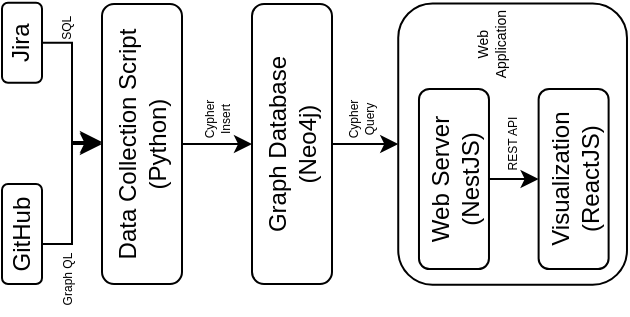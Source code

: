 <mxfile version="21.2.9" type="github">
  <diagram name="Page-1" id="1e2Yp8dXQKtSM8bF64JS">
    <mxGraphModel dx="366" dy="218" grid="1" gridSize="10" guides="1" tooltips="1" connect="1" arrows="1" fold="1" page="1" pageScale="1" pageWidth="850" pageHeight="1100" math="0" shadow="0">
      <root>
        <mxCell id="0" />
        <mxCell id="1" parent="0" />
        <mxCell id="Rww9ujhyzYd1s479SplF-4" value="" style="rounded=1;whiteSpace=wrap;html=1;rotation=-90;" parent="1" vertex="1">
          <mxGeometry x="534.99" y="242.82" width="140.63" height="114.37" as="geometry" />
        </mxCell>
        <mxCell id="qijZXeMsfFAl-49ScJeg-1" value="Jira" style="rounded=1;whiteSpace=wrap;html=1;rotation=-90;" parent="1" vertex="1">
          <mxGeometry x="340" y="239.38" width="40" height="20" as="geometry" />
        </mxCell>
        <mxCell id="qijZXeMsfFAl-49ScJeg-2" value="GitHub" style="rounded=1;whiteSpace=wrap;html=1;rotation=-90;" parent="1" vertex="1">
          <mxGeometry x="335" y="335" width="50" height="20" as="geometry" />
        </mxCell>
        <mxCell id="hrR8UrHsb3f9v3s3qTcF-1" style="edgeStyle=orthogonalEdgeStyle;rounded=0;orthogonalLoop=1;jettySize=auto;html=1;entryX=0.5;entryY=0;entryDx=0;entryDy=0;" edge="1" parent="1" source="qijZXeMsfFAl-49ScJeg-3" target="Rww9ujhyzYd1s479SplF-1">
          <mxGeometry relative="1" as="geometry" />
        </mxCell>
        <mxCell id="qijZXeMsfFAl-49ScJeg-3" value="Data Collection Script&lt;br&gt;(Python)" style="rounded=1;whiteSpace=wrap;html=1;rotation=-90;" parent="1" vertex="1">
          <mxGeometry x="350" y="280" width="140" height="40" as="geometry" />
        </mxCell>
        <mxCell id="hrR8UrHsb3f9v3s3qTcF-2" style="edgeStyle=orthogonalEdgeStyle;rounded=0;orthogonalLoop=1;jettySize=auto;html=1;entryX=0.5;entryY=0;entryDx=0;entryDy=0;" edge="1" parent="1" source="Rww9ujhyzYd1s479SplF-1" target="Rww9ujhyzYd1s479SplF-4">
          <mxGeometry relative="1" as="geometry" />
        </mxCell>
        <mxCell id="Rww9ujhyzYd1s479SplF-1" value="Graph Database&lt;br&gt;(Neo4j)" style="rounded=1;whiteSpace=wrap;html=1;rotation=-90;" parent="1" vertex="1">
          <mxGeometry x="425" y="280" width="140" height="40" as="geometry" />
        </mxCell>
        <mxCell id="hrR8UrHsb3f9v3s3qTcF-7" style="edgeStyle=orthogonalEdgeStyle;rounded=0;orthogonalLoop=1;jettySize=auto;html=1;" edge="1" parent="1" source="Rww9ujhyzYd1s479SplF-2" target="Rww9ujhyzYd1s479SplF-3">
          <mxGeometry relative="1" as="geometry" />
        </mxCell>
        <mxCell id="Rww9ujhyzYd1s479SplF-2" value="Web Server&lt;br&gt;(NestJS)" style="rounded=1;whiteSpace=wrap;html=1;rotation=-90;" parent="1" vertex="1">
          <mxGeometry x="530.99" y="300" width="90" height="35" as="geometry" />
        </mxCell>
        <mxCell id="Rww9ujhyzYd1s479SplF-3" value="Visualization&lt;br&gt;(ReactJS)" style="rounded=1;whiteSpace=wrap;html=1;rotation=-90;" parent="1" vertex="1">
          <mxGeometry x="590.81" y="300" width="90" height="35" as="geometry" />
        </mxCell>
        <mxCell id="Rww9ujhyzYd1s479SplF-5" value="Web&lt;br&gt;Application" style="text;html=1;strokeColor=none;fillColor=none;align=center;verticalAlign=middle;whiteSpace=wrap;rounded=0;rotation=-90;fontSize=7;" parent="1" vertex="1">
          <mxGeometry x="574.56" y="235.38" width="41.24" height="30" as="geometry" />
        </mxCell>
        <mxCell id="Rww9ujhyzYd1s479SplF-6" value="" style="edgeStyle=elbowEdgeStyle;elbow=horizontal;endArrow=classic;html=1;curved=0;rounded=0;endSize=8;startSize=8;" parent="1" edge="1">
          <mxGeometry width="50" height="50" relative="1" as="geometry">
            <mxPoint x="370" y="350" as="sourcePoint" />
            <mxPoint x="400" y="299" as="targetPoint" />
          </mxGeometry>
        </mxCell>
        <mxCell id="Rww9ujhyzYd1s479SplF-7" value="" style="edgeStyle=elbowEdgeStyle;elbow=horizontal;endArrow=classic;html=1;curved=0;rounded=0;endSize=8;startSize=8;exitX=0.5;exitY=1;exitDx=0;exitDy=0;" parent="1" source="qijZXeMsfFAl-49ScJeg-1" edge="1">
          <mxGeometry width="50" height="50" relative="1" as="geometry">
            <mxPoint x="440" y="330" as="sourcePoint" />
            <mxPoint x="400" y="300" as="targetPoint" />
          </mxGeometry>
        </mxCell>
        <mxCell id="hrR8UrHsb3f9v3s3qTcF-3" value="SQL" style="text;html=1;strokeColor=none;fillColor=none;align=center;verticalAlign=middle;whiteSpace=wrap;rounded=0;rotation=-90;fontSize=6;" vertex="1" parent="1">
          <mxGeometry x="370" y="234.38" width="25" height="15" as="geometry" />
        </mxCell>
        <mxCell id="hrR8UrHsb3f9v3s3qTcF-4" value="Graph QL" style="text;html=1;strokeColor=none;fillColor=none;align=center;verticalAlign=middle;whiteSpace=wrap;rounded=0;rotation=-90;fontSize=6;" vertex="1" parent="1">
          <mxGeometry x="365" y="360" width="35" height="15" as="geometry" />
        </mxCell>
        <mxCell id="hrR8UrHsb3f9v3s3qTcF-5" value="Cypher Insert" style="text;html=1;strokeColor=none;fillColor=none;align=center;verticalAlign=middle;whiteSpace=wrap;rounded=0;rotation=-90;fontSize=6;" vertex="1" parent="1">
          <mxGeometry x="440" y="275" width="35" height="25" as="geometry" />
        </mxCell>
        <mxCell id="hrR8UrHsb3f9v3s3qTcF-6" value="Cypher Query" style="text;html=1;strokeColor=none;fillColor=none;align=center;verticalAlign=middle;whiteSpace=wrap;rounded=0;rotation=-90;fontSize=6;" vertex="1" parent="1">
          <mxGeometry x="512" y="275" width="35" height="25" as="geometry" />
        </mxCell>
        <mxCell id="hrR8UrHsb3f9v3s3qTcF-8" value="REST API" style="text;html=1;strokeColor=none;fillColor=none;align=center;verticalAlign=middle;whiteSpace=wrap;rounded=0;rotation=-90;fontSize=6;" vertex="1" parent="1">
          <mxGeometry x="587.8" y="287.5" width="35" height="25" as="geometry" />
        </mxCell>
      </root>
    </mxGraphModel>
  </diagram>
</mxfile>
